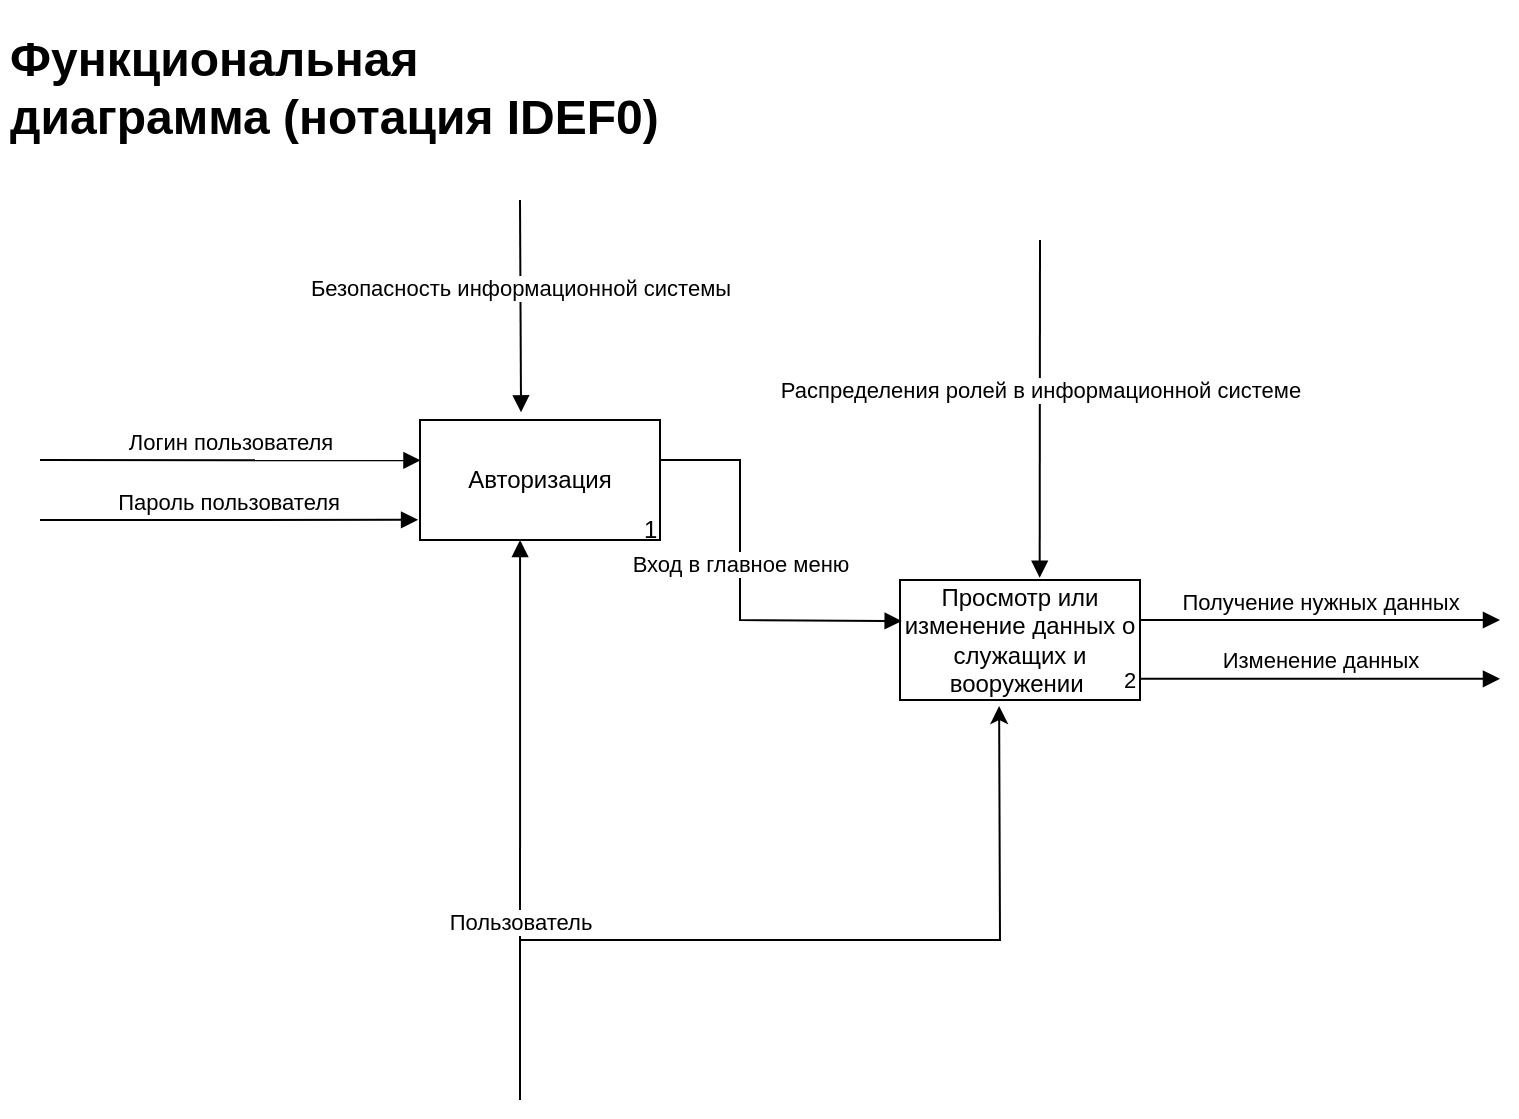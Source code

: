 <mxfile version="22.1.18" type="device">
  <diagram name="Страница — 1" id="o80sxBfek96y8GO1gwlj">
    <mxGraphModel dx="1050" dy="1734" grid="1" gridSize="10" guides="1" tooltips="1" connect="1" arrows="1" fold="1" page="1" pageScale="1" pageWidth="827" pageHeight="1169" math="0" shadow="0">
      <root>
        <mxCell id="0" />
        <mxCell id="1" parent="0" />
        <mxCell id="zjwVnOlgVaFy1nNe57yS-1" value="Авторизация" style="rounded=0;whiteSpace=wrap;html=1;" parent="1" vertex="1">
          <mxGeometry x="210" y="160" width="120" height="60" as="geometry" />
        </mxCell>
        <mxCell id="zjwVnOlgVaFy1nNe57yS-2" value="Логин пользователя" style="html=1;verticalAlign=bottom;endArrow=block;curved=0;rounded=0;entryX=0.002;entryY=0.336;entryDx=0;entryDy=0;entryPerimeter=0;" parent="1" target="zjwVnOlgVaFy1nNe57yS-1" edge="1">
          <mxGeometry width="80" relative="1" as="geometry">
            <mxPoint x="20" y="180" as="sourcePoint" />
            <mxPoint x="170" y="180" as="targetPoint" />
          </mxGeometry>
        </mxCell>
        <mxCell id="zjwVnOlgVaFy1nNe57yS-3" value="Пароль пользователя" style="html=1;verticalAlign=bottom;endArrow=block;curved=0;rounded=0;entryX=-0.008;entryY=0.832;entryDx=0;entryDy=0;entryPerimeter=0;" parent="1" target="zjwVnOlgVaFy1nNe57yS-1" edge="1">
          <mxGeometry width="80" relative="1" as="geometry">
            <mxPoint x="20" y="210" as="sourcePoint" />
            <mxPoint x="100" y="210" as="targetPoint" />
          </mxGeometry>
        </mxCell>
        <mxCell id="zjwVnOlgVaFy1nNe57yS-4" value="Просмотр или изменение данных о служащих и вооружении&amp;nbsp;" style="rounded=0;whiteSpace=wrap;html=1;" parent="1" vertex="1">
          <mxGeometry x="450" y="240" width="120" height="60" as="geometry" />
        </mxCell>
        <mxCell id="zjwVnOlgVaFy1nNe57yS-6" value="Вход в главное меню" style="html=1;verticalAlign=bottom;endArrow=block;curved=0;rounded=0;entryX=0.007;entryY=0.342;entryDx=0;entryDy=0;entryPerimeter=0;" parent="1" target="zjwVnOlgVaFy1nNe57yS-4" edge="1">
          <mxGeometry width="80" relative="1" as="geometry">
            <mxPoint x="330" y="180" as="sourcePoint" />
            <mxPoint x="420" y="180" as="targetPoint" />
            <Array as="points">
              <mxPoint x="370" y="180" />
              <mxPoint x="370" y="260" />
            </Array>
          </mxGeometry>
        </mxCell>
        <mxCell id="zjwVnOlgVaFy1nNe57yS-7" value="Пользователь" style="html=1;verticalAlign=bottom;endArrow=block;curved=0;rounded=0;entryX=0.417;entryY=1;entryDx=0;entryDy=0;entryPerimeter=0;" parent="1" target="zjwVnOlgVaFy1nNe57yS-1" edge="1">
          <mxGeometry x="-0.429" width="80" relative="1" as="geometry">
            <mxPoint x="260" y="500" as="sourcePoint" />
            <mxPoint x="230" y="300" as="targetPoint" />
            <mxPoint as="offset" />
          </mxGeometry>
        </mxCell>
        <mxCell id="zjwVnOlgVaFy1nNe57yS-8" value="Безопасность информационной системы" style="html=1;verticalAlign=bottom;endArrow=block;curved=0;rounded=0;entryX=0.421;entryY=-0.064;entryDx=0;entryDy=0;entryPerimeter=0;" parent="1" target="zjwVnOlgVaFy1nNe57yS-1" edge="1">
          <mxGeometry width="80" relative="1" as="geometry">
            <mxPoint x="260" y="50" as="sourcePoint" />
            <mxPoint x="340" y="50" as="targetPoint" />
          </mxGeometry>
        </mxCell>
        <mxCell id="zjwVnOlgVaFy1nNe57yS-11" value="" style="endArrow=classic;html=1;rounded=0;entryX=0.413;entryY=1.05;entryDx=0;entryDy=0;entryPerimeter=0;" parent="1" target="zjwVnOlgVaFy1nNe57yS-4" edge="1">
          <mxGeometry width="50" height="50" relative="1" as="geometry">
            <mxPoint x="260" y="420" as="sourcePoint" />
            <mxPoint x="450" y="370" as="targetPoint" />
            <Array as="points">
              <mxPoint x="500" y="420" />
            </Array>
          </mxGeometry>
        </mxCell>
        <mxCell id="zjwVnOlgVaFy1nNe57yS-12" value="Распределения ролей в информационной системе" style="html=1;verticalAlign=bottom;endArrow=block;curved=0;rounded=0;entryX=0.582;entryY=-0.018;entryDx=0;entryDy=0;entryPerimeter=0;" parent="1" target="zjwVnOlgVaFy1nNe57yS-4" edge="1">
          <mxGeometry width="80" relative="1" as="geometry">
            <mxPoint x="520" y="70" as="sourcePoint" />
            <mxPoint x="520" y="235" as="targetPoint" />
          </mxGeometry>
        </mxCell>
        <mxCell id="zjwVnOlgVaFy1nNe57yS-13" value="&lt;div style=&quot;&quot;&gt;&lt;span style=&quot;background-color: initial;&quot;&gt;&lt;font style=&quot;font-size: 12px;&quot;&gt;1&lt;/font&gt;&lt;/span&gt;&lt;/div&gt;" style="text;html=1;strokeColor=none;fillColor=none;align=left;verticalAlign=middle;whiteSpace=wrap;rounded=0;" parent="1" vertex="1">
          <mxGeometry x="320" y="200" width="10" height="30" as="geometry" />
        </mxCell>
        <mxCell id="zjwVnOlgVaFy1nNe57yS-14" value="&lt;div style=&quot;&quot;&gt;&lt;span style=&quot;font-size: 11px; background-color: initial;&quot;&gt;2&lt;/span&gt;&lt;/div&gt;" style="text;html=1;strokeColor=none;fillColor=none;align=left;verticalAlign=middle;whiteSpace=wrap;rounded=0;" parent="1" vertex="1">
          <mxGeometry x="560" y="280" width="60" height="20" as="geometry" />
        </mxCell>
        <mxCell id="zjwVnOlgVaFy1nNe57yS-15" value="Получение нужных данных" style="html=1;verticalAlign=bottom;endArrow=block;curved=0;rounded=0;" parent="1" edge="1">
          <mxGeometry width="80" relative="1" as="geometry">
            <mxPoint x="570" y="260" as="sourcePoint" />
            <mxPoint x="750" y="260" as="targetPoint" />
          </mxGeometry>
        </mxCell>
        <mxCell id="zjwVnOlgVaFy1nNe57yS-16" value="Изменение данных" style="html=1;verticalAlign=bottom;endArrow=block;curved=0;rounded=0;" parent="1" edge="1">
          <mxGeometry width="80" relative="1" as="geometry">
            <mxPoint x="570" y="289.41" as="sourcePoint" />
            <mxPoint x="750" y="289.41" as="targetPoint" />
          </mxGeometry>
        </mxCell>
        <mxCell id="TRX2xiGsrpaqED48f1St-1" value="&lt;h1&gt;Функциональная диаграмма (нотация IDEF0)&lt;/h1&gt;" style="text;html=1;strokeColor=none;fillColor=none;spacing=5;spacingTop=-20;whiteSpace=wrap;overflow=hidden;rounded=0;" parent="1" vertex="1">
          <mxGeometry y="-40" width="340" height="120" as="geometry" />
        </mxCell>
      </root>
    </mxGraphModel>
  </diagram>
</mxfile>
